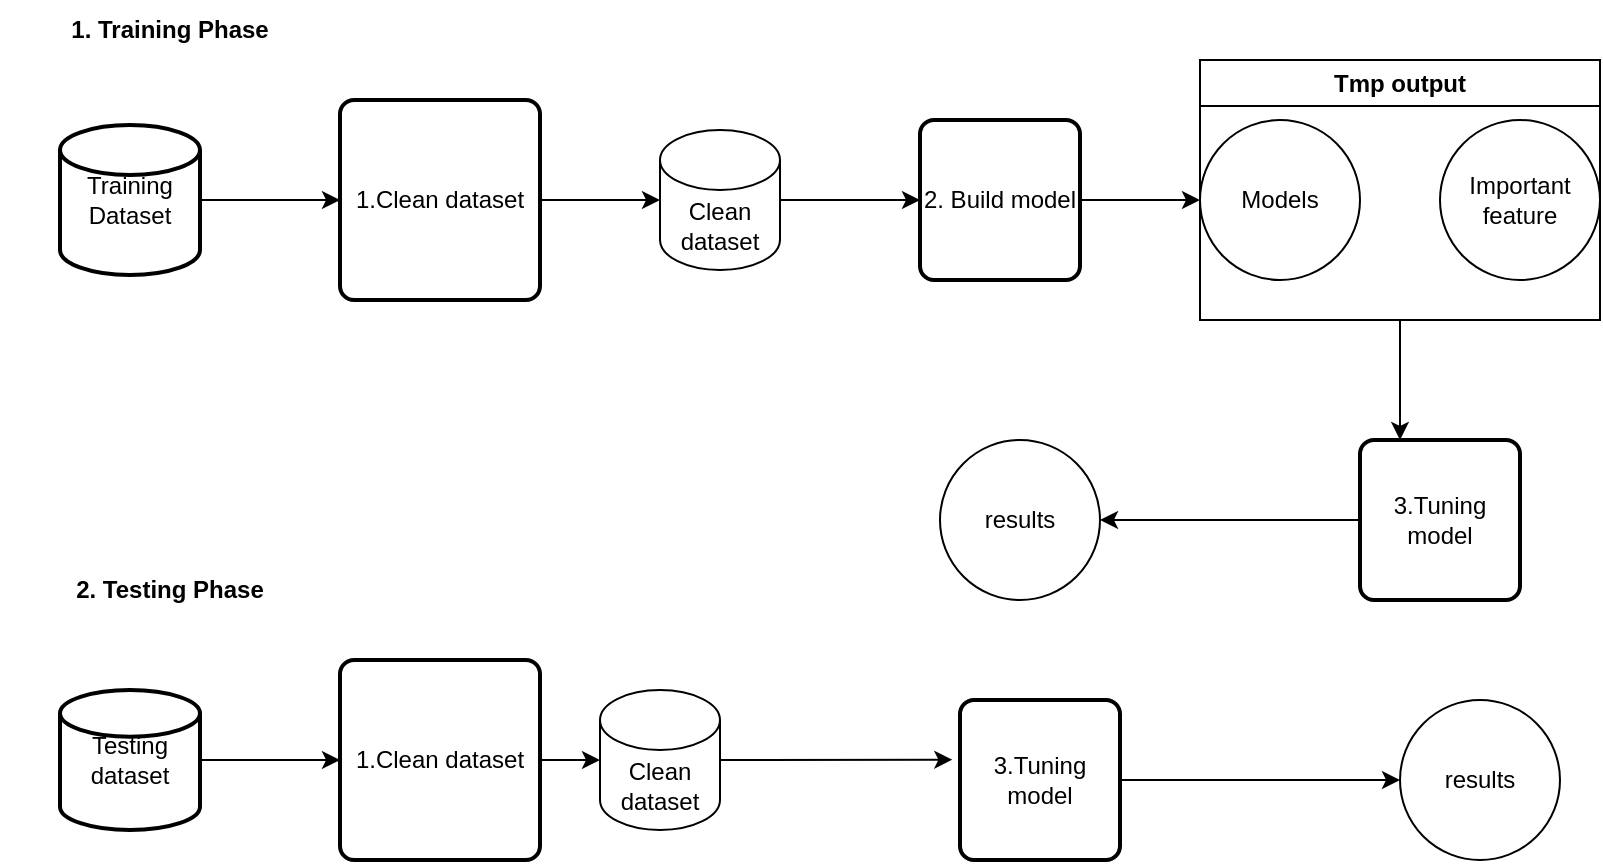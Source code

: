 <mxfile version="20.6.2" type="google"><diagram id="S71f3ZKGQ90glklOOnPR" name="Page-1"><mxGraphModel grid="1" page="1" gridSize="10" guides="1" tooltips="1" connect="1" arrows="1" fold="1" pageScale="1" pageWidth="850" pageHeight="1100" math="0" shadow="0"><root><mxCell id="0"/><mxCell id="1" parent="0"/><mxCell id="gHkodp7U_wXTUTvCm4o8-5" style="edgeStyle=orthogonalEdgeStyle;rounded=0;orthogonalLoop=1;jettySize=auto;html=1;exitX=1;exitY=0.5;exitDx=0;exitDy=0;exitPerimeter=0;entryX=0;entryY=0.5;entryDx=0;entryDy=0;" edge="1" parent="1" source="gHkodp7U_wXTUTvCm4o8-1" target="gHkodp7U_wXTUTvCm4o8-2"><mxGeometry relative="1" as="geometry"/></mxCell><mxCell id="gHkodp7U_wXTUTvCm4o8-1" value="Training&lt;br&gt;Dataset" style="strokeWidth=2;html=1;shape=mxgraph.flowchart.database;whiteSpace=wrap;" vertex="1" parent="1"><mxGeometry x="10" y="112.5" width="70" height="75" as="geometry"/></mxCell><mxCell id="gHkodp7U_wXTUTvCm4o8-31" style="edgeStyle=orthogonalEdgeStyle;rounded=0;orthogonalLoop=1;jettySize=auto;html=1;exitX=1;exitY=0.5;exitDx=0;exitDy=0;entryX=0;entryY=0.5;entryDx=0;entryDy=0;entryPerimeter=0;" edge="1" parent="1" source="gHkodp7U_wXTUTvCm4o8-2" target="gHkodp7U_wXTUTvCm4o8-6"><mxGeometry relative="1" as="geometry"/></mxCell><mxCell id="gHkodp7U_wXTUTvCm4o8-2" value="1.Clean dataset" style="rounded=1;whiteSpace=wrap;html=1;absoluteArcSize=1;arcSize=14;strokeWidth=2;" vertex="1" parent="1"><mxGeometry x="150" y="100" width="100" height="100" as="geometry"/></mxCell><mxCell id="gHkodp7U_wXTUTvCm4o8-3" value="2. Build model" style="rounded=1;whiteSpace=wrap;html=1;absoluteArcSize=1;arcSize=14;strokeWidth=2;" vertex="1" parent="1"><mxGeometry x="440" y="110" width="80" height="80" as="geometry"/></mxCell><mxCell id="gHkodp7U_wXTUTvCm4o8-4" value="3.Tuning model" style="rounded=1;whiteSpace=wrap;html=1;absoluteArcSize=1;arcSize=14;strokeWidth=2;" vertex="1" parent="1"><mxGeometry x="660" y="270" width="80" height="80" as="geometry"/></mxCell><mxCell id="gHkodp7U_wXTUTvCm4o8-6" value="Clean&lt;br&gt;dataset" style="shape=cylinder3;whiteSpace=wrap;html=1;boundedLbl=1;backgroundOutline=1;size=15;" vertex="1" parent="1"><mxGeometry x="310" y="115" width="60" height="70" as="geometry"/></mxCell><mxCell id="gHkodp7U_wXTUTvCm4o8-7" value="" style="endArrow=classic;html=1;rounded=0;entryX=0;entryY=0.5;entryDx=0;entryDy=0;" edge="1" parent="1" target="gHkodp7U_wXTUTvCm4o8-3"><mxGeometry width="50" height="50" relative="1" as="geometry"><mxPoint x="370" y="150" as="sourcePoint"/><mxPoint x="390" y="100" as="targetPoint"/></mxGeometry></mxCell><mxCell id="gHkodp7U_wXTUTvCm4o8-8" value="&lt;b&gt;1. Training Phase&lt;/b&gt;" style="text;html=1;strokeColor=none;fillColor=none;align=center;verticalAlign=middle;whiteSpace=wrap;rounded=0;" vertex="1" parent="1"><mxGeometry x="-20" y="50" width="170" height="30" as="geometry"/></mxCell><mxCell id="gHkodp7U_wXTUTvCm4o8-9" value="Models" style="ellipse;whiteSpace=wrap;html=1;aspect=fixed;" vertex="1" parent="1"><mxGeometry x="580" y="110" width="80" height="80" as="geometry"/></mxCell><mxCell id="gHkodp7U_wXTUTvCm4o8-10" value="Important feature" style="ellipse;whiteSpace=wrap;html=1;aspect=fixed;" vertex="1" parent="1"><mxGeometry x="700" y="110" width="80" height="80" as="geometry"/></mxCell><mxCell id="gHkodp7U_wXTUTvCm4o8-11" value="" style="endArrow=classic;html=1;rounded=0;exitX=1;exitY=0.5;exitDx=0;exitDy=0;" edge="1" parent="1" source="gHkodp7U_wXTUTvCm4o8-3"><mxGeometry width="50" height="50" relative="1" as="geometry"><mxPoint x="390" y="260" as="sourcePoint"/><mxPoint x="580" y="150" as="targetPoint"/></mxGeometry></mxCell><mxCell id="gHkodp7U_wXTUTvCm4o8-12" value="Tmp output" style="swimlane;whiteSpace=wrap;html=1;" vertex="1" parent="1"><mxGeometry x="580" y="80" width="200" height="130" as="geometry"/></mxCell><mxCell id="gHkodp7U_wXTUTvCm4o8-13" value="" style="endArrow=classic;html=1;rounded=0;exitX=0.5;exitY=1;exitDx=0;exitDy=0;entryX=0.25;entryY=0;entryDx=0;entryDy=0;" edge="1" parent="1" source="gHkodp7U_wXTUTvCm4o8-12" target="gHkodp7U_wXTUTvCm4o8-4"><mxGeometry width="50" height="50" relative="1" as="geometry"><mxPoint x="400" y="320" as="sourcePoint"/><mxPoint x="450" y="270" as="targetPoint"/></mxGeometry></mxCell><mxCell id="gHkodp7U_wXTUTvCm4o8-14" value="results" style="ellipse;whiteSpace=wrap;html=1;aspect=fixed;" vertex="1" parent="1"><mxGeometry x="450" y="270" width="80" height="80" as="geometry"/></mxCell><mxCell id="gHkodp7U_wXTUTvCm4o8-15" value="" style="endArrow=classic;html=1;rounded=0;exitX=0;exitY=0.5;exitDx=0;exitDy=0;entryX=1;entryY=0.5;entryDx=0;entryDy=0;" edge="1" parent="1" source="gHkodp7U_wXTUTvCm4o8-4" target="gHkodp7U_wXTUTvCm4o8-14"><mxGeometry width="50" height="50" relative="1" as="geometry"><mxPoint x="390" y="250" as="sourcePoint"/><mxPoint x="440" y="200" as="targetPoint"/></mxGeometry></mxCell><mxCell id="gHkodp7U_wXTUTvCm4o8-16" value="&lt;b&gt;2. Testing Phase&lt;/b&gt;" style="text;html=1;strokeColor=none;fillColor=none;align=center;verticalAlign=middle;whiteSpace=wrap;rounded=0;" vertex="1" parent="1"><mxGeometry x="-20" y="330" width="170" height="30" as="geometry"/></mxCell><mxCell id="gHkodp7U_wXTUTvCm4o8-17" style="edgeStyle=orthogonalEdgeStyle;rounded=0;orthogonalLoop=1;jettySize=auto;html=1;exitX=1;exitY=0.5;exitDx=0;exitDy=0;exitPerimeter=0;entryX=0;entryY=0.5;entryDx=0;entryDy=0;" edge="1" parent="1" source="gHkodp7U_wXTUTvCm4o8-18" target="gHkodp7U_wXTUTvCm4o8-19"><mxGeometry relative="1" as="geometry"/></mxCell><mxCell id="gHkodp7U_wXTUTvCm4o8-18" value="Testing dataset" style="strokeWidth=2;html=1;shape=mxgraph.flowchart.database;whiteSpace=wrap;" vertex="1" parent="1"><mxGeometry x="10" y="395" width="70" height="70" as="geometry"/></mxCell><mxCell id="gHkodp7U_wXTUTvCm4o8-32" style="edgeStyle=orthogonalEdgeStyle;rounded=0;orthogonalLoop=1;jettySize=auto;html=1;exitX=1;exitY=0.5;exitDx=0;exitDy=0;entryX=0;entryY=0.5;entryDx=0;entryDy=0;entryPerimeter=0;" edge="1" parent="1" source="gHkodp7U_wXTUTvCm4o8-19" target="gHkodp7U_wXTUTvCm4o8-22"><mxGeometry relative="1" as="geometry"/></mxCell><mxCell id="gHkodp7U_wXTUTvCm4o8-19" value="1.Clean dataset" style="rounded=1;whiteSpace=wrap;html=1;absoluteArcSize=1;arcSize=14;strokeWidth=2;" vertex="1" parent="1"><mxGeometry x="150" y="380" width="100" height="100" as="geometry"/></mxCell><mxCell id="gHkodp7U_wXTUTvCm4o8-35" style="edgeStyle=orthogonalEdgeStyle;rounded=0;orthogonalLoop=1;jettySize=auto;html=1;exitX=1;exitY=0.5;exitDx=0;exitDy=0;" edge="1" parent="1" source="gHkodp7U_wXTUTvCm4o8-21" target="gHkodp7U_wXTUTvCm4o8-29"><mxGeometry relative="1" as="geometry"/></mxCell><mxCell id="gHkodp7U_wXTUTvCm4o8-21" value="3.Tuning model" style="rounded=1;whiteSpace=wrap;html=1;absoluteArcSize=1;arcSize=14;strokeWidth=2;" vertex="1" parent="1"><mxGeometry x="460" y="400" width="80" height="80" as="geometry"/></mxCell><mxCell id="gHkodp7U_wXTUTvCm4o8-22" value="Clean&lt;br&gt;dataset" style="shape=cylinder3;whiteSpace=wrap;html=1;boundedLbl=1;backgroundOutline=1;size=15;" vertex="1" parent="1"><mxGeometry x="280" y="395" width="60" height="70" as="geometry"/></mxCell><mxCell id="gHkodp7U_wXTUTvCm4o8-23" value="" style="endArrow=classic;html=1;rounded=0;entryX=-0.048;entryY=0.373;entryDx=0;entryDy=0;entryPerimeter=0;" edge="1" parent="1" target="gHkodp7U_wXTUTvCm4o8-21"><mxGeometry width="50" height="50" relative="1" as="geometry"><mxPoint x="340" y="430" as="sourcePoint"/><mxPoint x="440" y="430" as="targetPoint"/></mxGeometry></mxCell><mxCell id="gHkodp7U_wXTUTvCm4o8-29" value="results" style="ellipse;whiteSpace=wrap;html=1;aspect=fixed;" vertex="1" parent="1"><mxGeometry x="680" y="400" width="80" height="80" as="geometry"/></mxCell></root></mxGraphModel></diagram></mxfile>